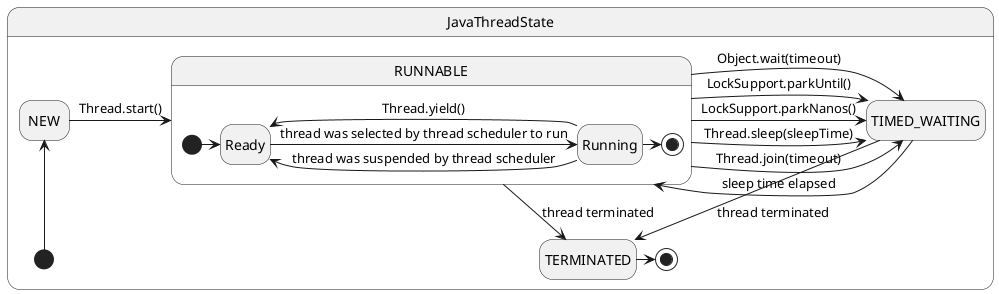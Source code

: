 @startuml Java Thread State

hide empty description


state JavaThreadState  {



    [*] -up-> NEW
    NEW -> RUNNABLE : Thread.start()

    state RUNNABLE {
        [*] -> Ready
        Ready -> Running : thread was selected by thread scheduler to run
        Running -> Ready : Thread.yield()
        Running -> Ready : thread was suspended by thread scheduler
        Running -> [*]
    }
     RUNNABLE --> TERMINATED : thread terminated

     TERMINATED -> [*]

     RUNNABLE -> TIMED_WAITING : Thread.sleep(sleepTime)
     RUNNABLE -> TIMED_WAITING : Object.wait(timeout)
     RUNNABLE -> TIMED_WAITING : Thread.join(timeout)
     RUNNABLE -> TIMED_WAITING : LockSupport.parkNanos()
     RUNNABLE -> TIMED_WAITING : LockSupport.parkUntil()
     RUNNABLE <- TIMED_WAITING : sleep time elapsed
     TIMED_WAITING -> TERMINATED : thread terminated




}



@enduml